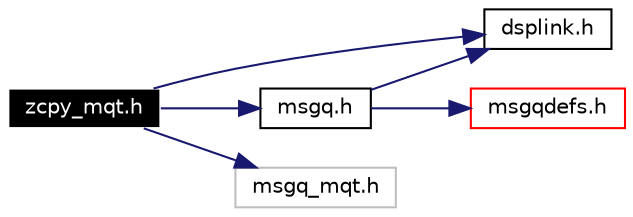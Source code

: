 digraph G
{
  edge [fontname="Helvetica",fontsize=10,labelfontname="Helvetica",labelfontsize=10];
  node [fontname="Helvetica",fontsize=10,shape=record];
  rankdir=LR;
  Node1 [label="zcpy_mqt.h",height=0.2,width=0.4,color="white", fillcolor="black", style="filled" fontcolor="white"];
  Node1 -> Node2 [color="midnightblue",fontsize=10,style="solid",fontname="Helvetica"];
  Node2 [label="msgq.h",height=0.2,width=0.4,color="black", fillcolor="white", style="filled",URL="$msgq_8h.html"];
  Node2 -> Node3 [color="midnightblue",fontsize=10,style="solid",fontname="Helvetica"];
  Node3 [label="dsplink.h",height=0.2,width=0.4,color="black", fillcolor="white", style="filled",URL="$gpp_2inc_2dsplink_8h.html"];
  Node2 -> Node4 [color="midnightblue",fontsize=10,style="solid",fontname="Helvetica"];
  Node4 [label="msgqdefs.h",height=0.2,width=0.4,color="red", fillcolor="white", style="filled",URL="$msgqdefs_8h.html"];
  Node1 -> Node5 [color="midnightblue",fontsize=10,style="solid",fontname="Helvetica"];
  Node5 [label="msgq_mqt.h",height=0.2,width=0.4,color="grey75", fillcolor="white", style="filled"];
  Node1 -> Node3 [color="midnightblue",fontsize=10,style="solid",fontname="Helvetica"];
}

